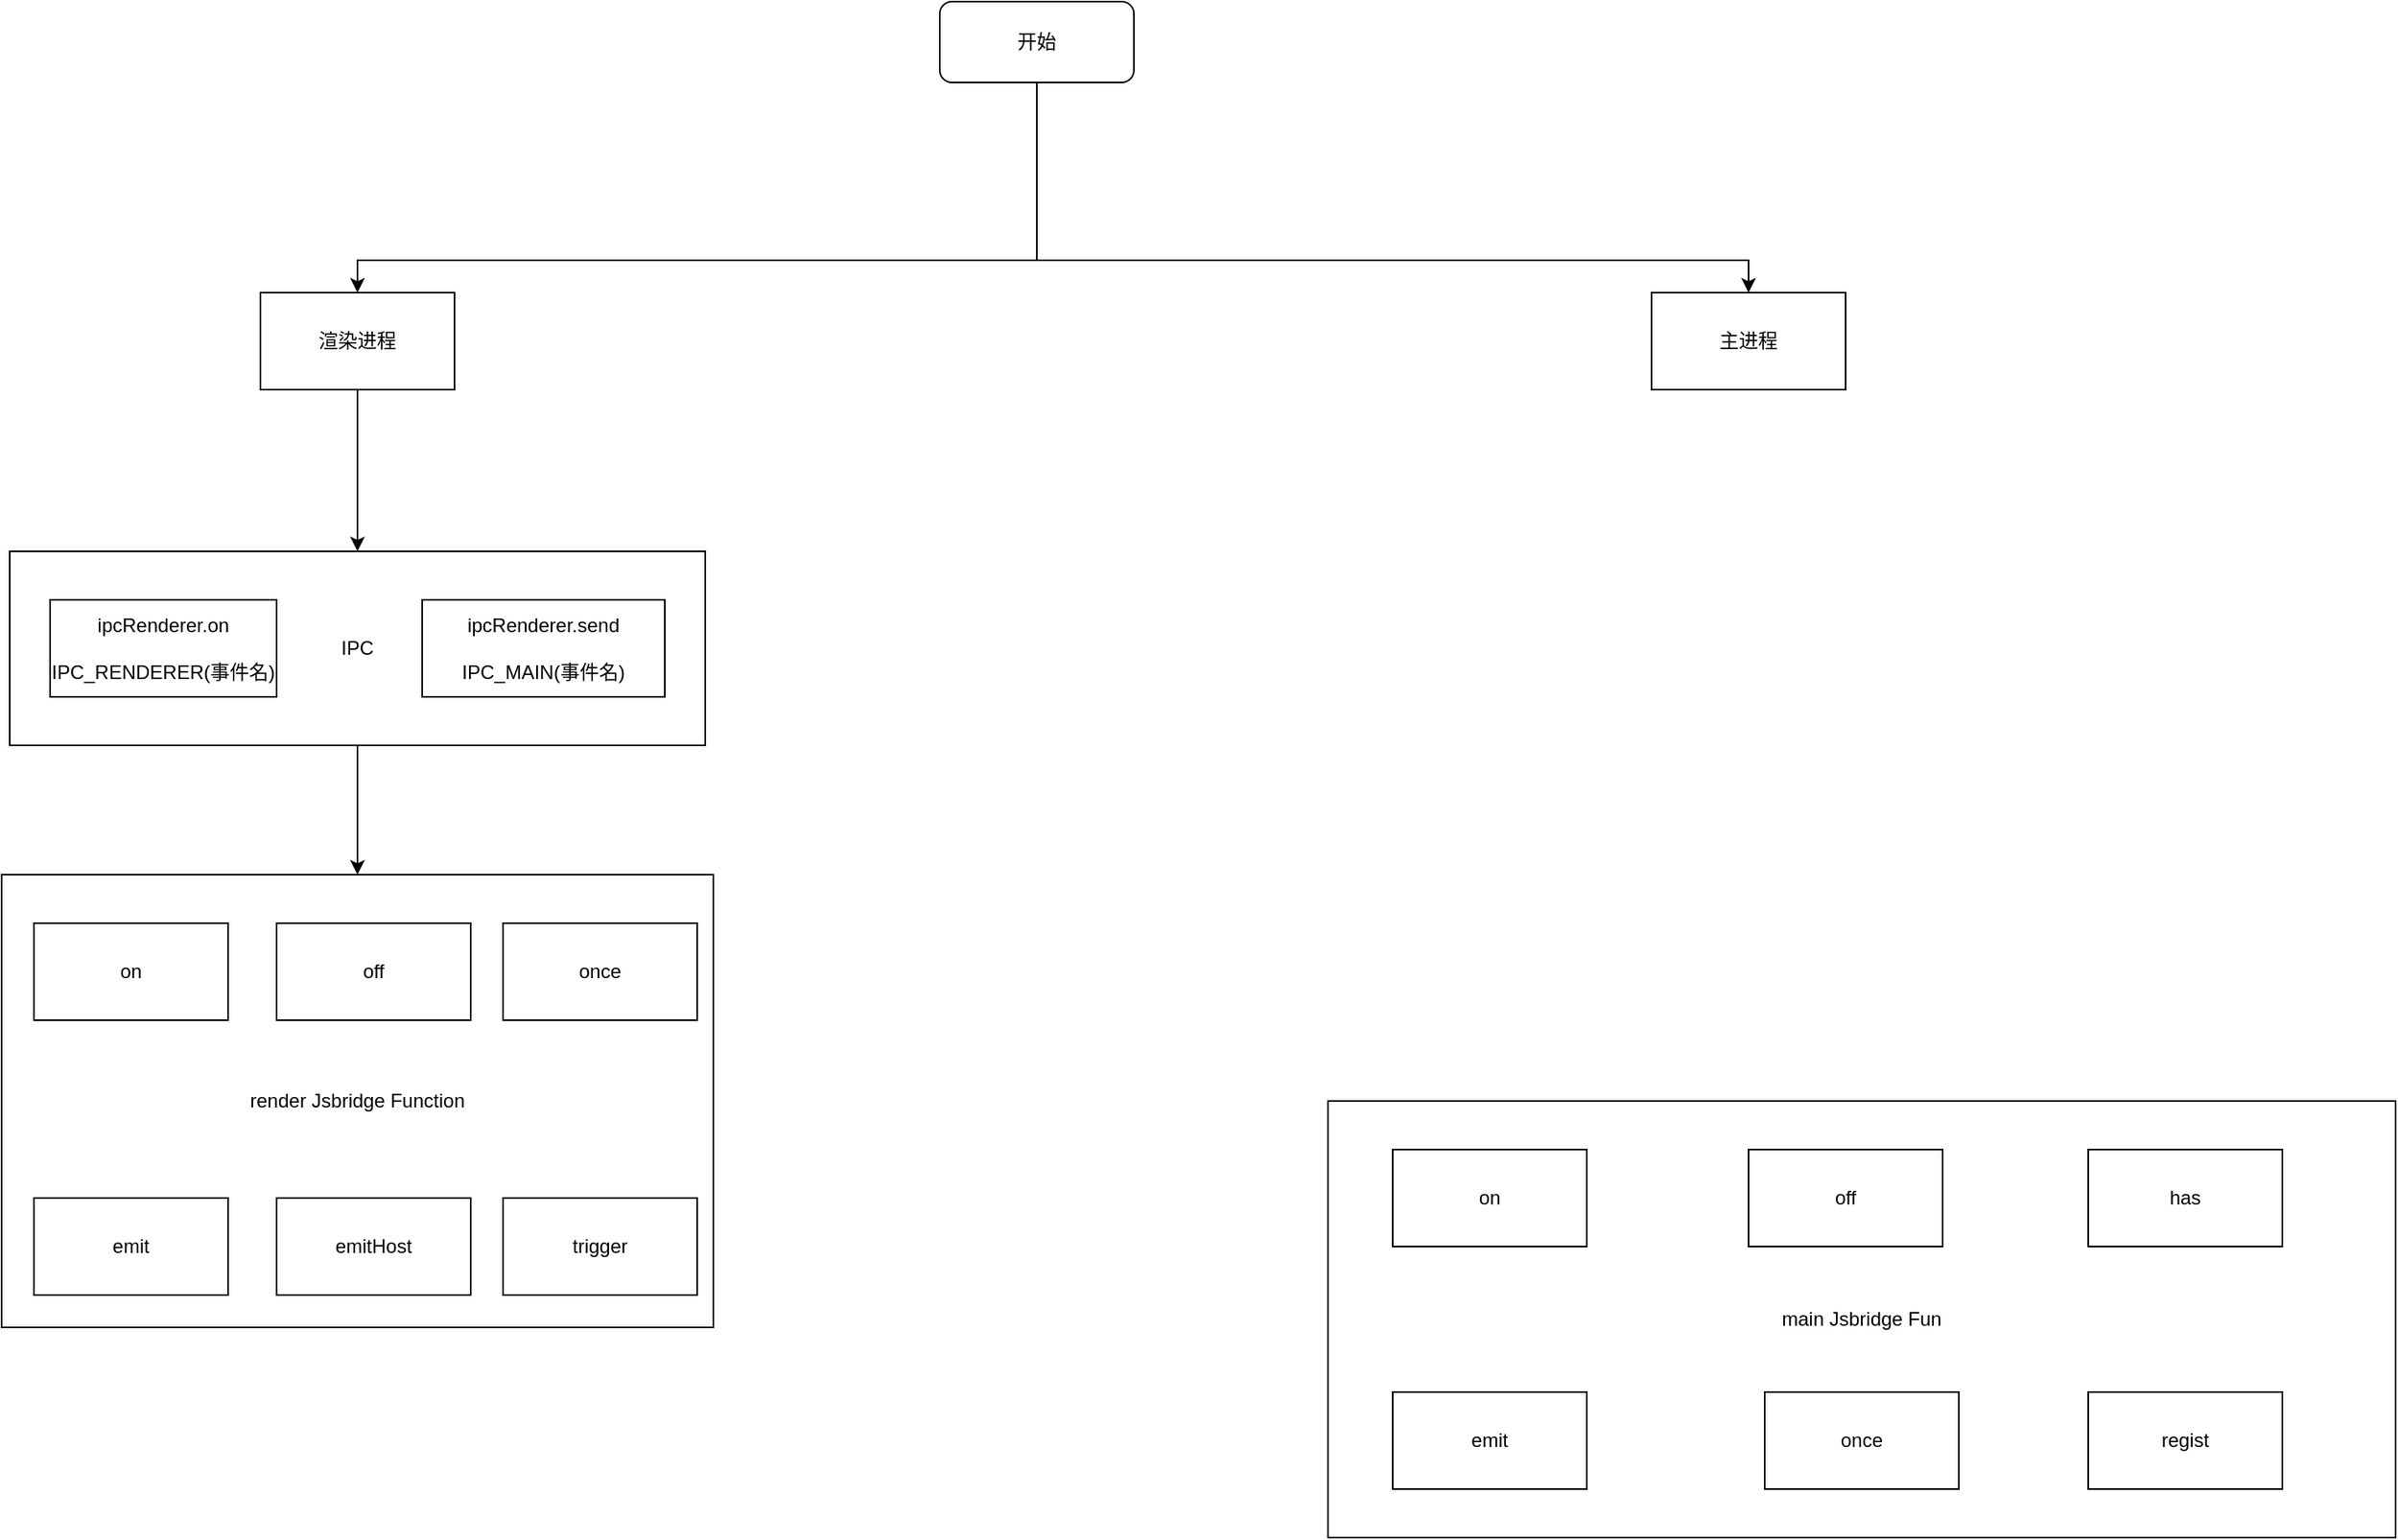 <mxfile version="14.7.6" type="github">
  <diagram id="C5RBs43oDa-KdzZeNtuy" name="Page-1">
    <mxGraphModel dx="1426" dy="769" grid="1" gridSize="10" guides="1" tooltips="1" connect="1" arrows="1" fold="1" page="1" pageScale="1" pageWidth="3300" pageHeight="4681" math="0" shadow="0">
      <root>
        <mxCell id="WIyWlLk6GJQsqaUBKTNV-0" />
        <mxCell id="WIyWlLk6GJQsqaUBKTNV-1" parent="WIyWlLk6GJQsqaUBKTNV-0" />
        <mxCell id="ucTF686ake_OsxjGIKMh-3" style="edgeStyle=orthogonalEdgeStyle;rounded=0;orthogonalLoop=1;jettySize=auto;html=1;" edge="1" parent="WIyWlLk6GJQsqaUBKTNV-1" source="WIyWlLk6GJQsqaUBKTNV-3" target="ucTF686ake_OsxjGIKMh-1">
          <mxGeometry relative="1" as="geometry">
            <Array as="points">
              <mxPoint x="1520" y="440" />
              <mxPoint x="1100" y="440" />
            </Array>
          </mxGeometry>
        </mxCell>
        <mxCell id="ucTF686ake_OsxjGIKMh-4" style="edgeStyle=orthogonalEdgeStyle;rounded=0;orthogonalLoop=1;jettySize=auto;html=1;entryX=0.5;entryY=0;entryDx=0;entryDy=0;" edge="1" parent="WIyWlLk6GJQsqaUBKTNV-1" source="WIyWlLk6GJQsqaUBKTNV-3" target="ucTF686ake_OsxjGIKMh-2">
          <mxGeometry relative="1" as="geometry">
            <Array as="points">
              <mxPoint x="1520" y="440" />
              <mxPoint x="1960" y="440" />
            </Array>
          </mxGeometry>
        </mxCell>
        <mxCell id="WIyWlLk6GJQsqaUBKTNV-3" value="开始" style="rounded=1;whiteSpace=wrap;html=1;fontSize=12;glass=0;strokeWidth=1;shadow=0;" parent="WIyWlLk6GJQsqaUBKTNV-1" vertex="1">
          <mxGeometry x="1460" y="280" width="120" height="50" as="geometry" />
        </mxCell>
        <mxCell id="ucTF686ake_OsxjGIKMh-32" style="edgeStyle=orthogonalEdgeStyle;rounded=0;orthogonalLoop=1;jettySize=auto;html=1;entryX=0.5;entryY=0;entryDx=0;entryDy=0;" edge="1" parent="WIyWlLk6GJQsqaUBKTNV-1" source="ucTF686ake_OsxjGIKMh-1" target="ucTF686ake_OsxjGIKMh-28">
          <mxGeometry relative="1" as="geometry" />
        </mxCell>
        <mxCell id="ucTF686ake_OsxjGIKMh-1" value="渲染进程" style="rounded=0;whiteSpace=wrap;html=1;" vertex="1" parent="WIyWlLk6GJQsqaUBKTNV-1">
          <mxGeometry x="1040" y="460" width="120" height="60" as="geometry" />
        </mxCell>
        <mxCell id="ucTF686ake_OsxjGIKMh-2" value="主进程" style="rounded=0;whiteSpace=wrap;html=1;" vertex="1" parent="WIyWlLk6GJQsqaUBKTNV-1">
          <mxGeometry x="1900" y="460" width="120" height="60" as="geometry" />
        </mxCell>
        <mxCell id="ucTF686ake_OsxjGIKMh-5" value="render Jsbridge Function" style="rounded=0;whiteSpace=wrap;html=1;" vertex="1" parent="WIyWlLk6GJQsqaUBKTNV-1">
          <mxGeometry x="880" y="820" width="440" height="280" as="geometry" />
        </mxCell>
        <mxCell id="ucTF686ake_OsxjGIKMh-6" value="on" style="rounded=0;whiteSpace=wrap;html=1;" vertex="1" parent="WIyWlLk6GJQsqaUBKTNV-1">
          <mxGeometry x="900" y="850" width="120" height="60" as="geometry" />
        </mxCell>
        <mxCell id="ucTF686ake_OsxjGIKMh-8" value="off" style="rounded=0;whiteSpace=wrap;html=1;" vertex="1" parent="WIyWlLk6GJQsqaUBKTNV-1">
          <mxGeometry x="1050" y="850" width="120" height="60" as="geometry" />
        </mxCell>
        <mxCell id="ucTF686ake_OsxjGIKMh-9" value="once" style="rounded=0;whiteSpace=wrap;html=1;" vertex="1" parent="WIyWlLk6GJQsqaUBKTNV-1">
          <mxGeometry x="1190" y="850" width="120" height="60" as="geometry" />
        </mxCell>
        <mxCell id="ucTF686ake_OsxjGIKMh-11" value="emit" style="rounded=0;whiteSpace=wrap;html=1;" vertex="1" parent="WIyWlLk6GJQsqaUBKTNV-1">
          <mxGeometry x="900" y="1020" width="120" height="60" as="geometry" />
        </mxCell>
        <mxCell id="ucTF686ake_OsxjGIKMh-12" value="emitHost" style="rounded=0;whiteSpace=wrap;html=1;" vertex="1" parent="WIyWlLk6GJQsqaUBKTNV-1">
          <mxGeometry x="1050" y="1020" width="120" height="60" as="geometry" />
        </mxCell>
        <mxCell id="ucTF686ake_OsxjGIKMh-13" value="trigger" style="rounded=0;whiteSpace=wrap;html=1;" vertex="1" parent="WIyWlLk6GJQsqaUBKTNV-1">
          <mxGeometry x="1190" y="1020" width="120" height="60" as="geometry" />
        </mxCell>
        <mxCell id="ucTF686ake_OsxjGIKMh-14" value="&lt;span&gt;main Jsbridge Fun&lt;/span&gt;" style="rounded=0;whiteSpace=wrap;html=1;" vertex="1" parent="WIyWlLk6GJQsqaUBKTNV-1">
          <mxGeometry x="1700" y="960" width="660" height="270" as="geometry" />
        </mxCell>
        <mxCell id="ucTF686ake_OsxjGIKMh-16" value="off" style="rounded=0;whiteSpace=wrap;html=1;" vertex="1" parent="WIyWlLk6GJQsqaUBKTNV-1">
          <mxGeometry x="1960" y="990" width="120" height="60" as="geometry" />
        </mxCell>
        <mxCell id="ucTF686ake_OsxjGIKMh-17" value="on" style="rounded=0;whiteSpace=wrap;html=1;" vertex="1" parent="WIyWlLk6GJQsqaUBKTNV-1">
          <mxGeometry x="1740" y="990" width="120" height="60" as="geometry" />
        </mxCell>
        <mxCell id="ucTF686ake_OsxjGIKMh-20" value="has" style="rounded=0;whiteSpace=wrap;html=1;" vertex="1" parent="WIyWlLk6GJQsqaUBKTNV-1">
          <mxGeometry x="2170" y="990" width="120" height="60" as="geometry" />
        </mxCell>
        <mxCell id="ucTF686ake_OsxjGIKMh-23" value="regist" style="rounded=0;whiteSpace=wrap;html=1;" vertex="1" parent="WIyWlLk6GJQsqaUBKTNV-1">
          <mxGeometry x="2170" y="1140" width="120" height="60" as="geometry" />
        </mxCell>
        <mxCell id="ucTF686ake_OsxjGIKMh-24" value="emit" style="rounded=0;whiteSpace=wrap;html=1;" vertex="1" parent="WIyWlLk6GJQsqaUBKTNV-1">
          <mxGeometry x="1740" y="1140" width="120" height="60" as="geometry" />
        </mxCell>
        <mxCell id="ucTF686ake_OsxjGIKMh-25" value="once" style="rounded=0;whiteSpace=wrap;html=1;" vertex="1" parent="WIyWlLk6GJQsqaUBKTNV-1">
          <mxGeometry x="1970" y="1140" width="120" height="60" as="geometry" />
        </mxCell>
        <mxCell id="ucTF686ake_OsxjGIKMh-33" style="edgeStyle=orthogonalEdgeStyle;rounded=0;orthogonalLoop=1;jettySize=auto;html=1;entryX=0.5;entryY=0;entryDx=0;entryDy=0;" edge="1" parent="WIyWlLk6GJQsqaUBKTNV-1" source="ucTF686ake_OsxjGIKMh-28" target="ucTF686ake_OsxjGIKMh-5">
          <mxGeometry relative="1" as="geometry" />
        </mxCell>
        <mxCell id="ucTF686ake_OsxjGIKMh-28" value="IPC" style="rounded=0;whiteSpace=wrap;html=1;" vertex="1" parent="WIyWlLk6GJQsqaUBKTNV-1">
          <mxGeometry x="885" y="620" width="430" height="120" as="geometry" />
        </mxCell>
        <mxCell id="ucTF686ake_OsxjGIKMh-29" value="ipcRenderer.on&lt;br&gt;&lt;br&gt;IPC_RENDERER(事件名)" style="rounded=0;whiteSpace=wrap;html=1;" vertex="1" parent="WIyWlLk6GJQsqaUBKTNV-1">
          <mxGeometry x="910" y="650" width="140" height="60" as="geometry" />
        </mxCell>
        <mxCell id="ucTF686ake_OsxjGIKMh-30" value="&lt;span&gt;ipcRenderer.send&lt;br&gt;&lt;br&gt;IPC_MAIN(事件名)&lt;br&gt;&lt;/span&gt;" style="rounded=0;whiteSpace=wrap;html=1;" vertex="1" parent="WIyWlLk6GJQsqaUBKTNV-1">
          <mxGeometry x="1140" y="650" width="150" height="60" as="geometry" />
        </mxCell>
      </root>
    </mxGraphModel>
  </diagram>
</mxfile>
